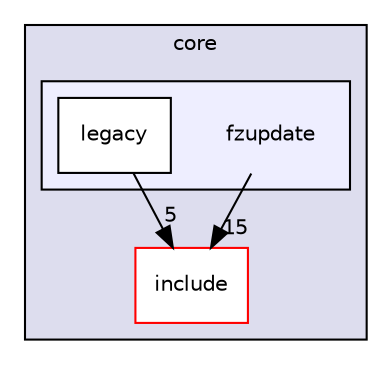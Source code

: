 digraph "core/fzupdate" {
  compound=true
  node [ fontsize="10", fontname="Helvetica"];
  edge [ labelfontsize="10", labelfontname="Helvetica"];
  subgraph clusterdir_4270bfced15e0e73154b13468c7c9ad9 {
    graph [ bgcolor="#ddddee", pencolor="black", label="core" fontname="Helvetica", fontsize="10", URL="dir_4270bfced15e0e73154b13468c7c9ad9.html"]
  dir_24d671cfcbc5d5238a6bd565a49d198f [shape=box label="include" fillcolor="white" style="filled" color="red" URL="dir_24d671cfcbc5d5238a6bd565a49d198f.html"];
  subgraph clusterdir_42c0b0bfa0a35cadf6c206cc75555319 {
    graph [ bgcolor="#eeeeff", pencolor="black", label="" URL="dir_42c0b0bfa0a35cadf6c206cc75555319.html"];
    dir_42c0b0bfa0a35cadf6c206cc75555319 [shape=plaintext label="fzupdate"];
  dir_f4a03bea761a67acad54bbb5c2f8cf95 [shape=box label="legacy" fillcolor="white" style="filled" URL="dir_f4a03bea761a67acad54bbb5c2f8cf95.html"];
  }
  }
  dir_42c0b0bfa0a35cadf6c206cc75555319->dir_24d671cfcbc5d5238a6bd565a49d198f [headlabel="15", labeldistance=1.5 headhref="dir_000015_000050.html"];
  dir_f4a03bea761a67acad54bbb5c2f8cf95->dir_24d671cfcbc5d5238a6bd565a49d198f [headlabel="5", labeldistance=1.5 headhref="dir_000051_000050.html"];
}
